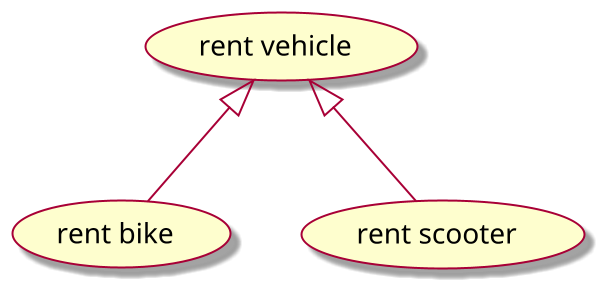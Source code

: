 @startuml
scale 2
skin rose

(rent vehicle)  <|-- (rent bike)
(rent vehicle)  <|-- (rent scooter)

@enduml
